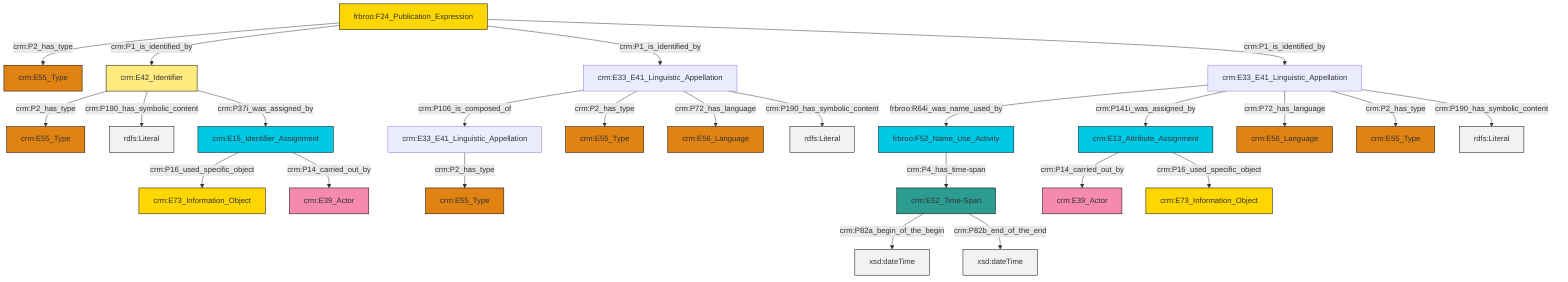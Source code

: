 graph TD
classDef Literal fill:#f2f2f2,stroke:#000000;
classDef CRM_Entity fill:#FFFFFF,stroke:#000000;
classDef Temporal_Entity fill:#00C9E6, stroke:#000000;
classDef Type fill:#E18312, stroke:#000000;
classDef Time-Span fill:#2C9C91, stroke:#000000;
classDef Appellation fill:#FFEB7F, stroke:#000000;
classDef Place fill:#008836, stroke:#000000;
classDef Persistent_Item fill:#B266B2, stroke:#000000;
classDef Conceptual_Object fill:#FFD700, stroke:#000000;
classDef Physical_Thing fill:#D2B48C, stroke:#000000;
classDef Actor fill:#f58aad, stroke:#000000;
classDef PC_Classes fill:#4ce600, stroke:#000000;
classDef Multi fill:#cccccc,stroke:#000000;

8["frbroo:F52_Name_Use_Activity"]:::Temporal_Entity -->|crm:P4_has_time-span| 9["crm:E52_Time-Span"]:::Time-Span
10["crm:E33_E41_Linguistic_Appellation"]:::Default -->|crm:P106_is_composed_of| 11["crm:E33_E41_Linguistic_Appellation"]:::Default
12["frbroo:F24_Publication_Expression"]:::Conceptual_Object -->|crm:P2_has_type| 13["crm:E55_Type"]:::Type
18["crm:E42_Identifier"]:::Appellation -->|crm:P2_has_type| 19["crm:E55_Type"]:::Type
10["crm:E33_E41_Linguistic_Appellation"]:::Default -->|crm:P2_has_type| 20["crm:E55_Type"]:::Type
21["crm:E13_Attribute_Assignment"]:::Temporal_Entity -->|crm:P14_carried_out_by| 15["crm:E39_Actor"]:::Actor
4["crm:E15_Identifier_Assignment"]:::Temporal_Entity -->|crm:P16_used_specific_object| 22["crm:E73_Information_Object"]:::Conceptual_Object
9["crm:E52_Time-Span"]:::Time-Span -->|crm:P82a_begin_of_the_begin| 25[xsd:dateTime]:::Literal
6["crm:E33_E41_Linguistic_Appellation"]:::Default -->|frbroo:R64i_was_name_used_by| 8["frbroo:F52_Name_Use_Activity"]:::Temporal_Entity
12["frbroo:F24_Publication_Expression"]:::Conceptual_Object -->|crm:P1_is_identified_by| 18["crm:E42_Identifier"]:::Appellation
6["crm:E33_E41_Linguistic_Appellation"]:::Default -->|crm:P141i_was_assigned_by| 21["crm:E13_Attribute_Assignment"]:::Temporal_Entity
18["crm:E42_Identifier"]:::Appellation -->|crm:P190_has_symbolic_content| 27[rdfs:Literal]:::Literal
6["crm:E33_E41_Linguistic_Appellation"]:::Default -->|crm:P72_has_language| 0["crm:E56_Language"]:::Type
12["frbroo:F24_Publication_Expression"]:::Conceptual_Object -->|crm:P1_is_identified_by| 10["crm:E33_E41_Linguistic_Appellation"]:::Default
10["crm:E33_E41_Linguistic_Appellation"]:::Default -->|crm:P72_has_language| 30["crm:E56_Language"]:::Type
6["crm:E33_E41_Linguistic_Appellation"]:::Default -->|crm:P2_has_type| 31["crm:E55_Type"]:::Type
11["crm:E33_E41_Linguistic_Appellation"]:::Default -->|crm:P2_has_type| 23["crm:E55_Type"]:::Type
21["crm:E13_Attribute_Assignment"]:::Temporal_Entity -->|crm:P16_used_specific_object| 2["crm:E73_Information_Object"]:::Conceptual_Object
12["frbroo:F24_Publication_Expression"]:::Conceptual_Object -->|crm:P1_is_identified_by| 6["crm:E33_E41_Linguistic_Appellation"]:::Default
18["crm:E42_Identifier"]:::Appellation -->|crm:P37i_was_assigned_by| 4["crm:E15_Identifier_Assignment"]:::Temporal_Entity
4["crm:E15_Identifier_Assignment"]:::Temporal_Entity -->|crm:P14_carried_out_by| 37["crm:E39_Actor"]:::Actor
6["crm:E33_E41_Linguistic_Appellation"]:::Default -->|crm:P190_has_symbolic_content| 40[rdfs:Literal]:::Literal
9["crm:E52_Time-Span"]:::Time-Span -->|crm:P82b_end_of_the_end| 42[xsd:dateTime]:::Literal
10["crm:E33_E41_Linguistic_Appellation"]:::Default -->|crm:P190_has_symbolic_content| 44[rdfs:Literal]:::Literal
